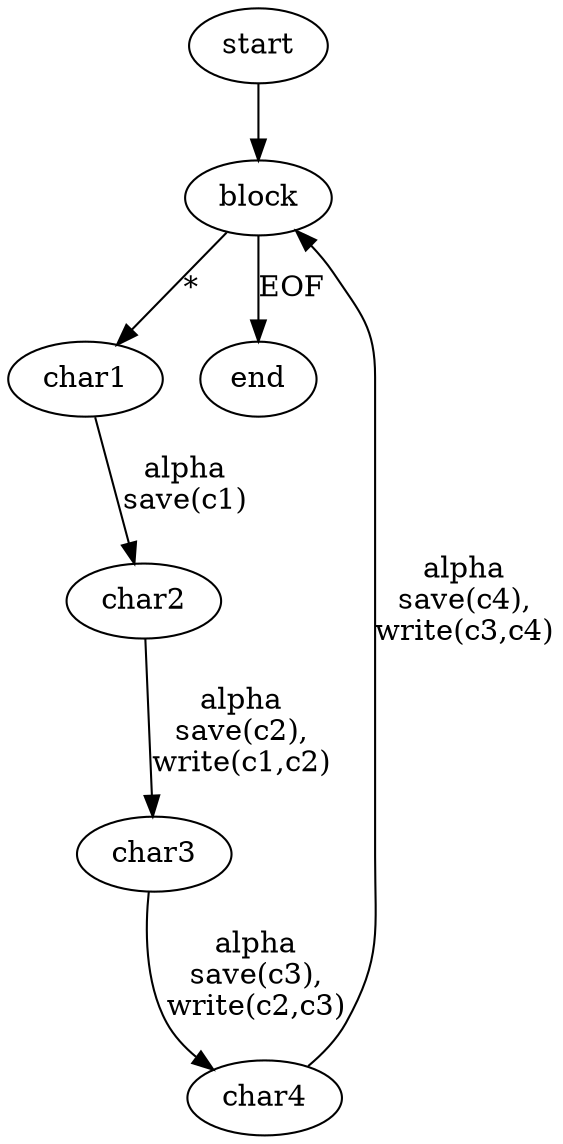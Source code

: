 digraph decode {
	start -> block;

	block -> char1 [ label = "*" ];

	char1 -> char2 [ label = "alpha\nsave(c1)" ];

	char2 -> char3 [ label = "alpha\nsave(c2),\nwrite(c1,c2)" ];

	char3 -> char4 [ label = "alpha\nsave(c3),\nwrite(c2,c3)" ];

	char4 -> block [ label = "alpha\nsave(c4),\nwrite(c3,c4)" ];

	block -> end [ label = "EOF" ];
}